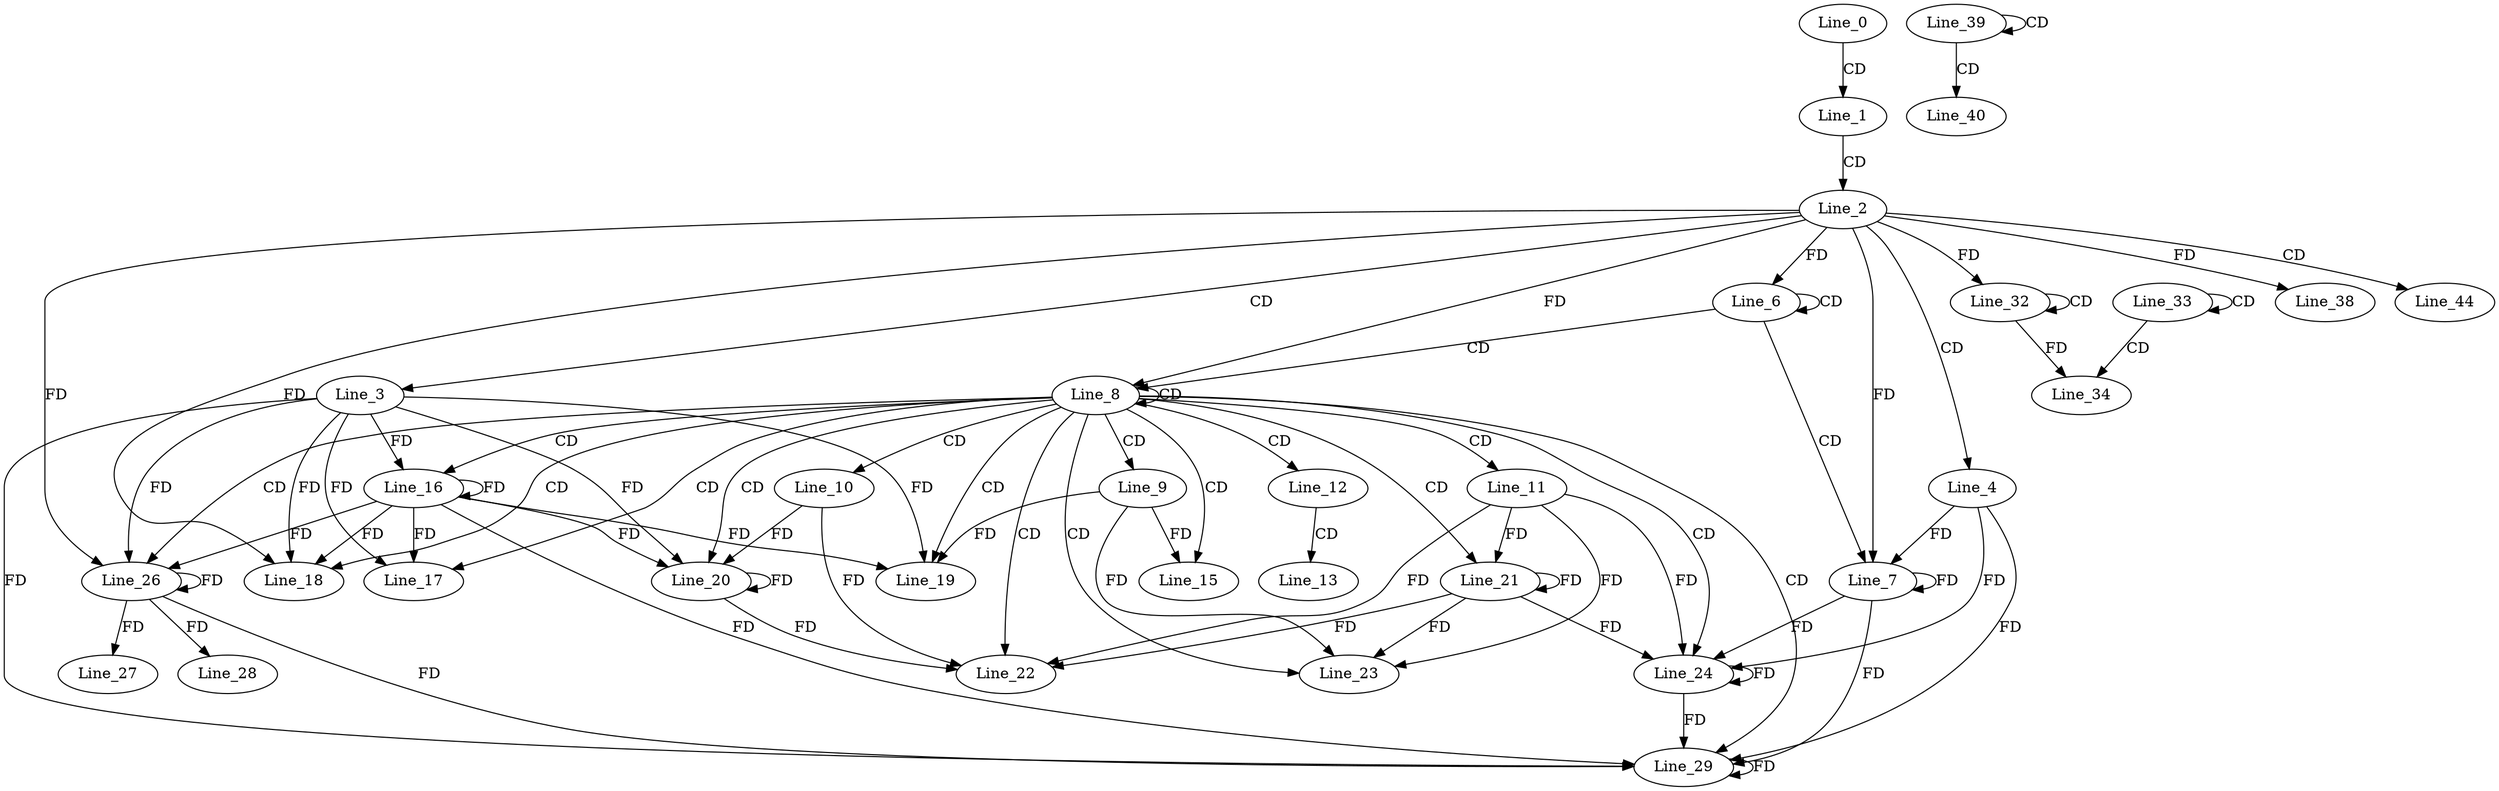 digraph G {
  Line_0;
  Line_1;
  Line_2;
  Line_3;
  Line_4;
  Line_6;
  Line_6;
  Line_6;
  Line_7;
  Line_8;
  Line_8;
  Line_8;
  Line_9;
  Line_10;
  Line_11;
  Line_12;
  Line_13;
  Line_15;
  Line_16;
  Line_16;
  Line_17;
  Line_18;
  Line_18;
  Line_19;
  Line_20;
  Line_20;
  Line_21;
  Line_22;
  Line_23;
  Line_24;
  Line_24;
  Line_26;
  Line_26;
  Line_27;
  Line_28;
  Line_28;
  Line_29;
  Line_29;
  Line_32;
  Line_32;
  Line_33;
  Line_33;
  Line_34;
  Line_34;
  Line_38;
  Line_39;
  Line_39;
  Line_40;
  Line_40;
  Line_44;
  Line_0 -> Line_1 [ label="CD" ];
  Line_1 -> Line_2 [ label="CD" ];
  Line_2 -> Line_3 [ label="CD" ];
  Line_2 -> Line_4 [ label="CD" ];
  Line_6 -> Line_6 [ label="CD" ];
  Line_2 -> Line_6 [ label="FD" ];
  Line_6 -> Line_7 [ label="CD" ];
  Line_4 -> Line_7 [ label="FD" ];
  Line_7 -> Line_7 [ label="FD" ];
  Line_2 -> Line_7 [ label="FD" ];
  Line_6 -> Line_8 [ label="CD" ];
  Line_8 -> Line_8 [ label="CD" ];
  Line_2 -> Line_8 [ label="FD" ];
  Line_8 -> Line_9 [ label="CD" ];
  Line_8 -> Line_10 [ label="CD" ];
  Line_8 -> Line_11 [ label="CD" ];
  Line_8 -> Line_12 [ label="CD" ];
  Line_12 -> Line_13 [ label="CD" ];
  Line_8 -> Line_15 [ label="CD" ];
  Line_9 -> Line_15 [ label="FD" ];
  Line_8 -> Line_16 [ label="CD" ];
  Line_3 -> Line_16 [ label="FD" ];
  Line_16 -> Line_16 [ label="FD" ];
  Line_8 -> Line_17 [ label="CD" ];
  Line_3 -> Line_17 [ label="FD" ];
  Line_16 -> Line_17 [ label="FD" ];
  Line_8 -> Line_18 [ label="CD" ];
  Line_3 -> Line_18 [ label="FD" ];
  Line_16 -> Line_18 [ label="FD" ];
  Line_2 -> Line_18 [ label="FD" ];
  Line_8 -> Line_19 [ label="CD" ];
  Line_3 -> Line_19 [ label="FD" ];
  Line_16 -> Line_19 [ label="FD" ];
  Line_9 -> Line_19 [ label="FD" ];
  Line_8 -> Line_20 [ label="CD" ];
  Line_10 -> Line_20 [ label="FD" ];
  Line_20 -> Line_20 [ label="FD" ];
  Line_3 -> Line_20 [ label="FD" ];
  Line_16 -> Line_20 [ label="FD" ];
  Line_8 -> Line_21 [ label="CD" ];
  Line_11 -> Line_21 [ label="FD" ];
  Line_21 -> Line_21 [ label="FD" ];
  Line_8 -> Line_22 [ label="CD" ];
  Line_10 -> Line_22 [ label="FD" ];
  Line_20 -> Line_22 [ label="FD" ];
  Line_11 -> Line_22 [ label="FD" ];
  Line_21 -> Line_22 [ label="FD" ];
  Line_8 -> Line_23 [ label="CD" ];
  Line_9 -> Line_23 [ label="FD" ];
  Line_11 -> Line_23 [ label="FD" ];
  Line_21 -> Line_23 [ label="FD" ];
  Line_8 -> Line_24 [ label="CD" ];
  Line_4 -> Line_24 [ label="FD" ];
  Line_7 -> Line_24 [ label="FD" ];
  Line_24 -> Line_24 [ label="FD" ];
  Line_11 -> Line_24 [ label="FD" ];
  Line_21 -> Line_24 [ label="FD" ];
  Line_8 -> Line_26 [ label="CD" ];
  Line_3 -> Line_26 [ label="FD" ];
  Line_16 -> Line_26 [ label="FD" ];
  Line_26 -> Line_26 [ label="FD" ];
  Line_2 -> Line_26 [ label="FD" ];
  Line_26 -> Line_27 [ label="FD" ];
  Line_26 -> Line_28 [ label="FD" ];
  Line_8 -> Line_29 [ label="CD" ];
  Line_4 -> Line_29 [ label="FD" ];
  Line_7 -> Line_29 [ label="FD" ];
  Line_24 -> Line_29 [ label="FD" ];
  Line_29 -> Line_29 [ label="FD" ];
  Line_3 -> Line_29 [ label="FD" ];
  Line_16 -> Line_29 [ label="FD" ];
  Line_26 -> Line_29 [ label="FD" ];
  Line_32 -> Line_32 [ label="CD" ];
  Line_2 -> Line_32 [ label="FD" ];
  Line_33 -> Line_33 [ label="CD" ];
  Line_33 -> Line_34 [ label="CD" ];
  Line_32 -> Line_34 [ label="FD" ];
  Line_2 -> Line_38 [ label="FD" ];
  Line_39 -> Line_39 [ label="CD" ];
  Line_39 -> Line_40 [ label="CD" ];
  Line_2 -> Line_44 [ label="CD" ];
}
